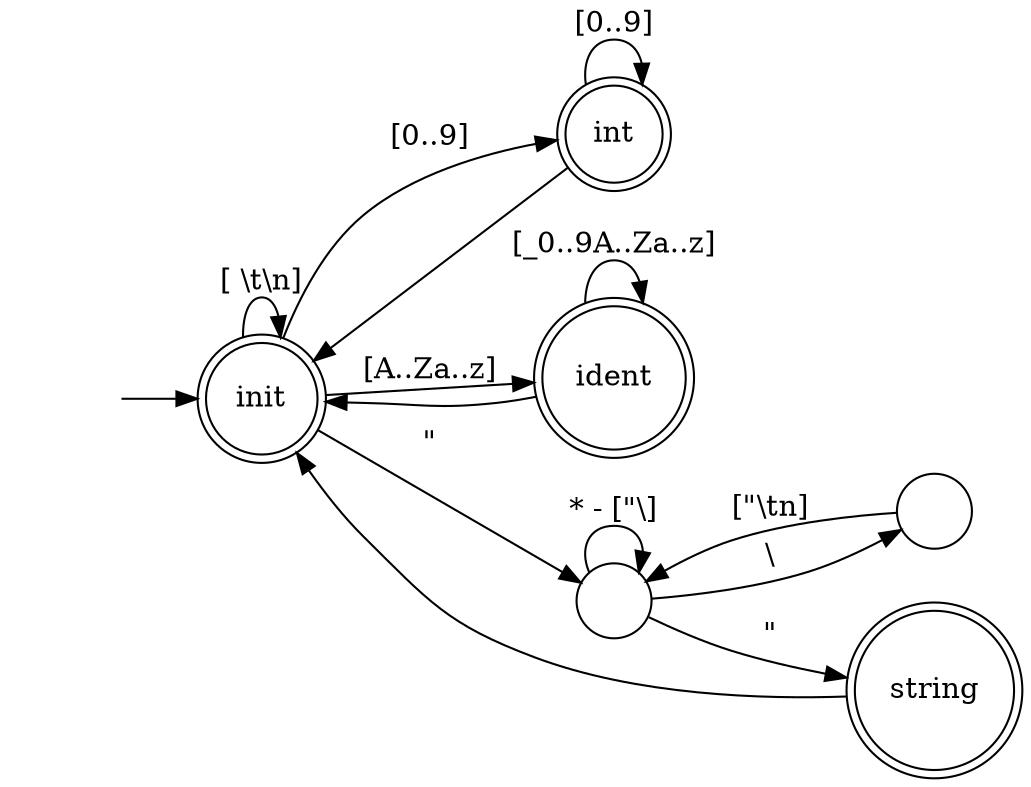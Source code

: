 digraph {

rankdir = LR ;

start[label = "", shape = "plaintext"]

init[shape = "doublecircle"] ;
int[label = "int", shape = "doublecircle"] ;
ident[label = "ident", shape = "doublecircle"] ;

string[label = "string", shape = "doublecircle"] ;
string1[label = "", shape = "circle"] ;
string2[label = "", shape = "circle"] ;

start -> init ;

init -> init [label = "[ \\t\\n]"]
init -> int [label = "[0..9]"] ;
int  -> int [label = "[0..9]"] ;

init  -> ident [label = "[A..Za..z]"] ;
ident -> ident [label = "[_0..9A..Za..z]"] ;

init -> string1 [label = "\""] ;
string1  -> string1 [label = "* - [\"\\]"] ;
string1  -> string  [label = "\""] ;
string1  -> string2 [label = "\\"] ;
string2  -> string1 [label = "[\"\\tn]"] ;

int -> init ;
ident -> init ;
string -> init ;

}
